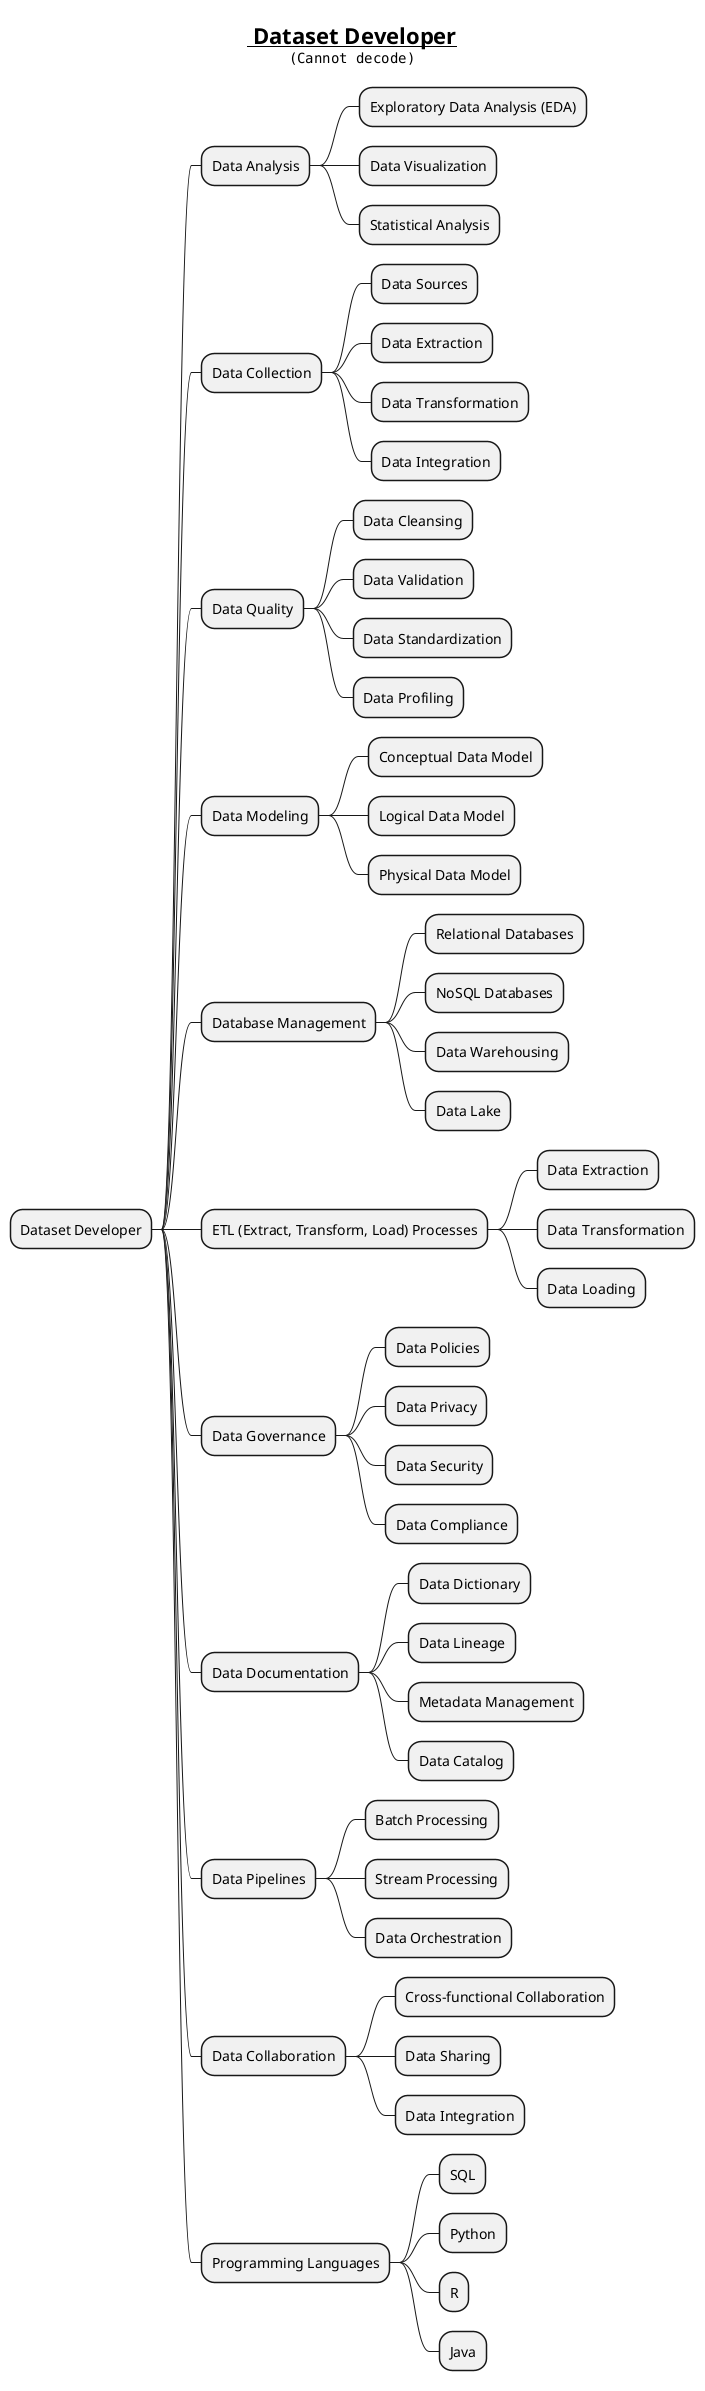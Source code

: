 @startmindmap
title =__ Dataset Developer__\n<img:img.png>

* Dataset Developer
** Data Analysis
*** Exploratory Data Analysis (EDA)
*** Data Visualization
*** Statistical Analysis
** Data Collection
*** Data Sources
*** Data Extraction
*** Data Transformation
*** Data Integration
** Data Quality
*** Data Cleansing
*** Data Validation
*** Data Standardization
*** Data Profiling
** Data Modeling
*** Conceptual Data Model
*** Logical Data Model
*** Physical Data Model
** Database Management
*** Relational Databases
*** NoSQL Databases
*** Data Warehousing
*** Data Lake
** ETL (Extract, Transform, Load) Processes
*** Data Extraction
*** Data Transformation
*** Data Loading
** Data Governance
*** Data Policies
*** Data Privacy
*** Data Security
*** Data Compliance
** Data Documentation
*** Data Dictionary
*** Data Lineage
*** Metadata Management
*** Data Catalog
** Data Pipelines
*** Batch Processing
*** Stream Processing
*** Data Orchestration
** Data Collaboration
*** Cross-functional Collaboration
*** Data Sharing
*** Data Integration
** Programming Languages
*** SQL
*** Python
*** R
*** Java
@endmindmap
